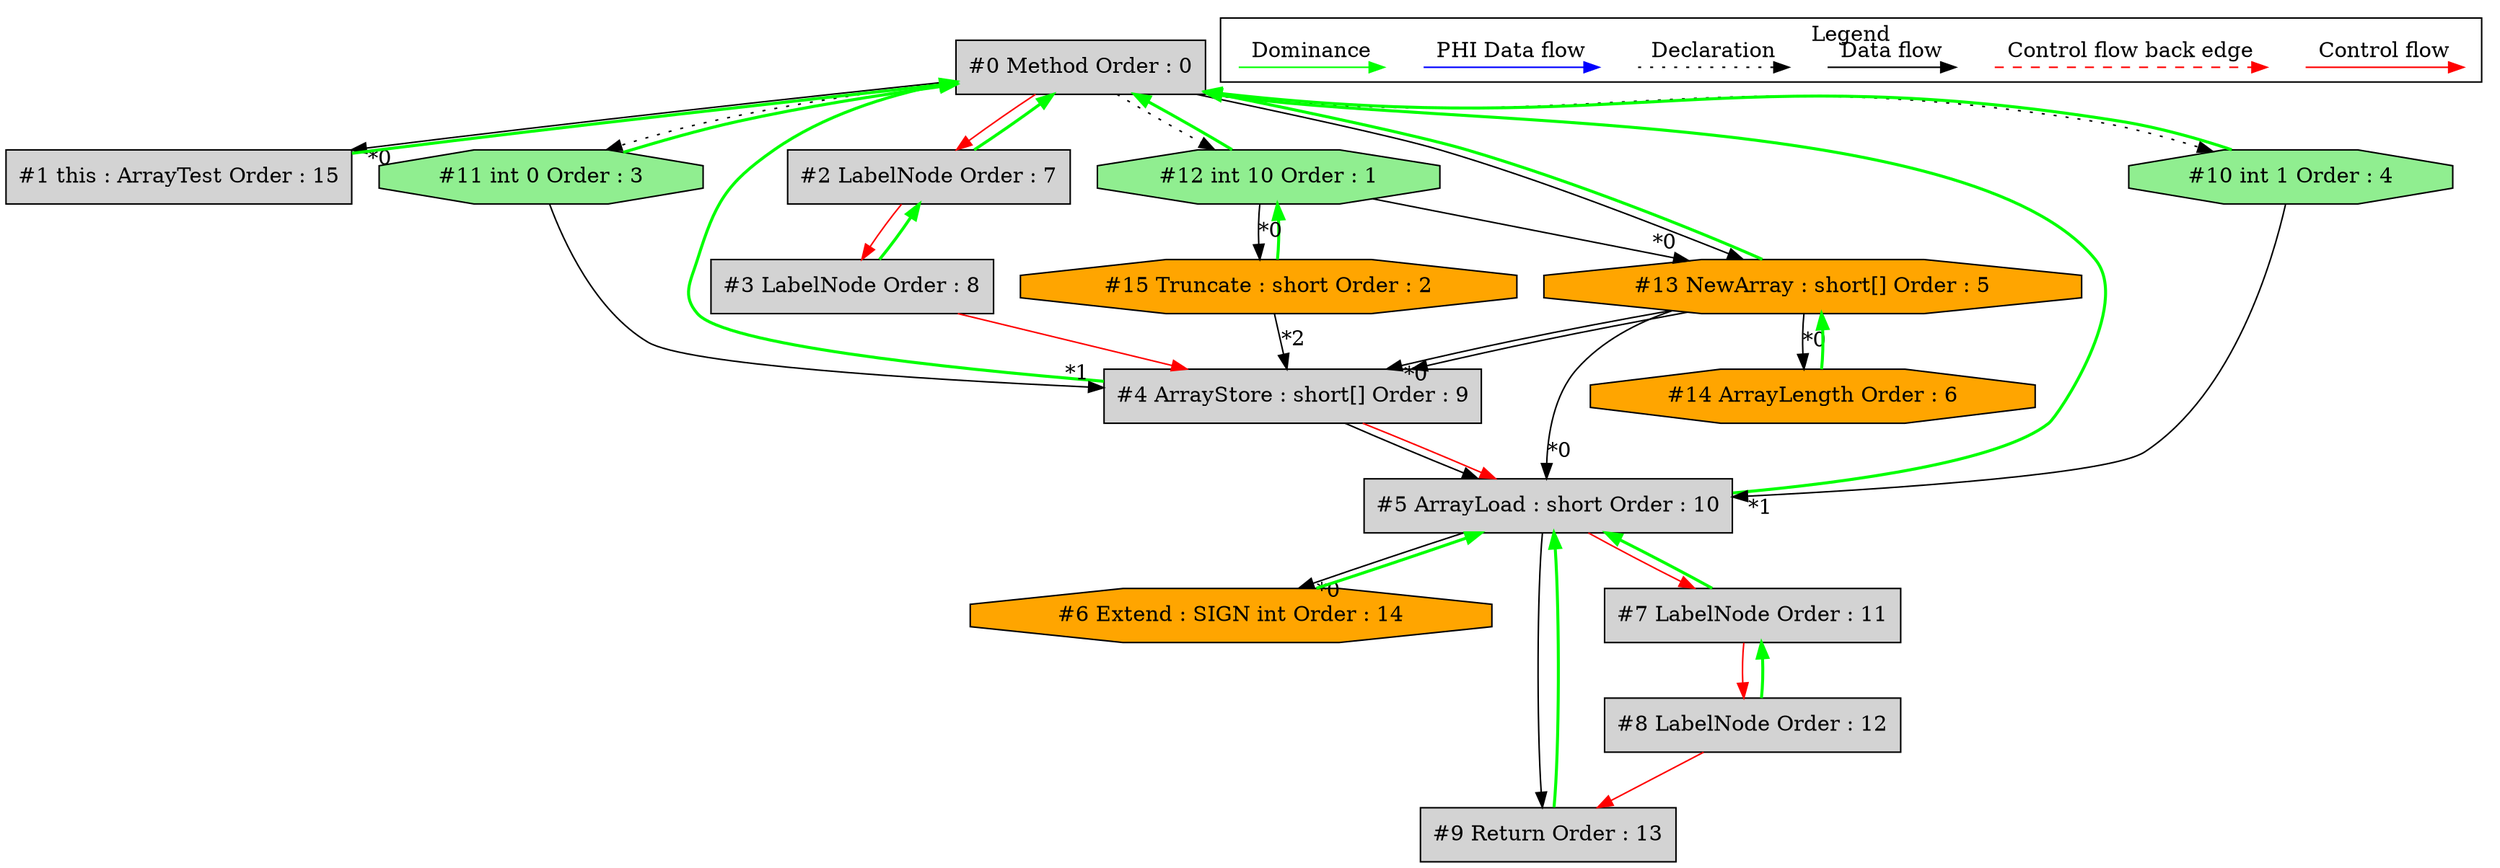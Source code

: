 digraph debugoutput {
 ordering="in";
 node0[label="#0 Method Order : 0",shape=box, fillcolor=lightgrey, style=filled];
 node1[label="#1 this : ArrayTest Order : 15",shape=box, fillcolor=lightgrey, style=filled];
 node1 -> node0[dir="forward" color="green" penwidth="2"];
 node0 -> node1[headlabel="*0", labeldistance=2];
 node2[label="#2 LabelNode Order : 7",shape=box, fillcolor=lightgrey, style=filled];
 node2 -> node0[dir="forward" color="green" penwidth="2"];
 node0 -> node2[labeldistance=2, color=red, fontcolor=red];
 node3[label="#3 LabelNode Order : 8",shape=box, fillcolor=lightgrey, style=filled];
 node3 -> node2[dir="forward" color="green" penwidth="2"];
 node2 -> node3[labeldistance=2, color=red, fontcolor=red];
 node4[label="#4 ArrayStore : short[] Order : 9",shape=box, fillcolor=lightgrey, style=filled];
 node4 -> node0[dir="forward" color="green" penwidth="2"];
 node13 -> node4[headlabel="*0", labeldistance=2];
 node11 -> node4[headlabel="*1", labeldistance=2];
 node15 -> node4[headlabel="*2", labeldistance=2];
 node13 -> node4;
 node3 -> node4[labeldistance=2, color=red, fontcolor=red];
 node5[label="#5 ArrayLoad : short Order : 10",shape=box, fillcolor=lightgrey, style=filled];
 node5 -> node0[dir="forward" color="green" penwidth="2"];
 node13 -> node5[headlabel="*0", labeldistance=2];
 node10 -> node5[headlabel="*1", labeldistance=2];
 node4 -> node5;
 node4 -> node5[labeldistance=2, color=red, fontcolor=red];
 node6[label="#6 Extend : SIGN int Order : 14",shape=octagon, fillcolor=orange, style=filled];
 node6 -> node5[dir="forward" color="green" penwidth="2"];
 node5 -> node6[headlabel="*0", labeldistance=2];
 node7[label="#7 LabelNode Order : 11",shape=box, fillcolor=lightgrey, style=filled];
 node7 -> node5[dir="forward" color="green" penwidth="2"];
 node5 -> node7[labeldistance=2, color=red, fontcolor=red];
 node8[label="#8 LabelNode Order : 12",shape=box, fillcolor=lightgrey, style=filled];
 node8 -> node7[dir="forward" color="green" penwidth="2"];
 node7 -> node8[labeldistance=2, color=red, fontcolor=red];
 node9[label="#9 Return Order : 13",shape=box, fillcolor=lightgrey, style=filled];
 node9 -> node5[dir="forward" color="green" penwidth="2"];
 node8 -> node9[labeldistance=2, color=red, fontcolor=red];
 node5 -> node9;
 node10[label="#10 int 1 Order : 4",shape=octagon, fillcolor=lightgreen, style=filled];
 node10 -> node0[dir="forward" color="green" penwidth="2"];
 node0 -> node10[style=dotted];
 node11[label="#11 int 0 Order : 3",shape=octagon, fillcolor=lightgreen, style=filled];
 node11 -> node0[dir="forward" color="green" penwidth="2"];
 node0 -> node11[style=dotted];
 node12[label="#12 int 10 Order : 1",shape=octagon, fillcolor=lightgreen, style=filled];
 node12 -> node0[dir="forward" color="green" penwidth="2"];
 node0 -> node12[style=dotted];
 node13[label="#13 NewArray : short[] Order : 5",shape=octagon, fillcolor=orange, style=filled];
 node13 -> node0[dir="forward" color="green" penwidth="2"];
 node12 -> node13[headlabel="*0", labeldistance=2];
 node0 -> node13;
 node14[label="#14 ArrayLength Order : 6",shape=octagon, fillcolor=orange, style=filled];
 node14 -> node13[dir="forward" color="green" penwidth="2"];
 node13 -> node14[headlabel="*0", labeldistance=2];
 node15[label="#15 Truncate : short Order : 2",shape=octagon, fillcolor=orange, style=filled];
 node15 -> node12[dir="forward" color="green" penwidth="2"];
 node12 -> node15[headlabel="*0", labeldistance=2];
 subgraph cluster_000 {
  label = "Legend";
  node [shape=point]
  {
   rank=same;
   c0 [style = invis];
   c1 [style = invis];
   c2 [style = invis];
   c3 [style = invis];
   d0 [style = invis];
   d1 [style = invis];
   d2 [style = invis];
   d3 [style = invis];
   d4 [style = invis];
   d5 [style = invis];
   d6 [style = invis];
   d7 [style = invis];
  }
  c0 -> c1 [label="Control flow", style=solid, color=red]
  c2 -> c3 [label="Control flow back edge", style=dashed, color=red]
  d0 -> d1 [label="Data flow"]
  d2 -> d3 [label="Declaration", style=dotted]
  d4 -> d5 [label="PHI Data flow", color=blue]
  d6 -> d7 [label="Dominance", color=green]
 }

}
